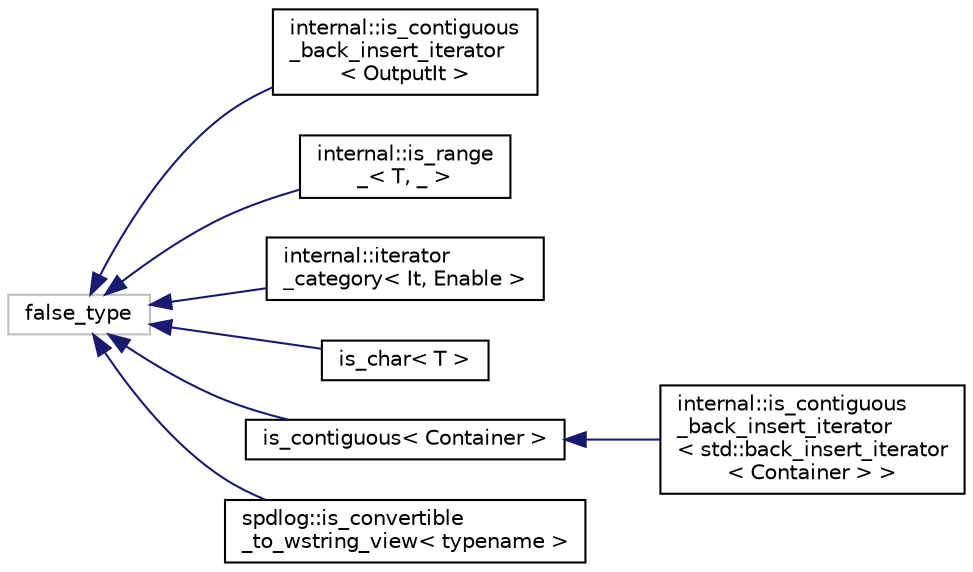 digraph "Иерархия классов. Графический вид."
{
  edge [fontname="Helvetica",fontsize="10",labelfontname="Helvetica",labelfontsize="10"];
  node [fontname="Helvetica",fontsize="10",shape=record];
  rankdir="LR";
  Node241 [label="false_type",height=0.2,width=0.4,color="grey75", fillcolor="white", style="filled"];
  Node241 -> Node0 [dir="back",color="midnightblue",fontsize="10",style="solid",fontname="Helvetica"];
  Node0 [label="internal::is_contiguous\l_back_insert_iterator\l\< OutputIt \>",height=0.2,width=0.4,color="black", fillcolor="white", style="filled",URL="$structinternal_1_1is__contiguous__back__insert__iterator.html"];
  Node241 -> Node243 [dir="back",color="midnightblue",fontsize="10",style="solid",fontname="Helvetica"];
  Node243 [label="internal::is_range\l_\< T, _ \>",height=0.2,width=0.4,color="black", fillcolor="white", style="filled",URL="$structinternal_1_1is__range__.html"];
  Node241 -> Node244 [dir="back",color="midnightblue",fontsize="10",style="solid",fontname="Helvetica"];
  Node244 [label="internal::iterator\l_category\< It, Enable \>",height=0.2,width=0.4,color="black", fillcolor="white", style="filled",URL="$structinternal_1_1iterator__category.html"];
  Node241 -> Node245 [dir="back",color="midnightblue",fontsize="10",style="solid",fontname="Helvetica"];
  Node245 [label="is_char\< T \>",height=0.2,width=0.4,color="black", fillcolor="white", style="filled",URL="$structis__char.html"];
  Node241 -> Node246 [dir="back",color="midnightblue",fontsize="10",style="solid",fontname="Helvetica"];
  Node246 [label="is_contiguous\< Container \>",height=0.2,width=0.4,color="black", fillcolor="white", style="filled",URL="$structis__contiguous.html"];
  Node246 -> Node247 [dir="back",color="midnightblue",fontsize="10",style="solid",fontname="Helvetica"];
  Node247 [label="internal::is_contiguous\l_back_insert_iterator\l\< std::back_insert_iterator\l\< Container \> \>",height=0.2,width=0.4,color="black", fillcolor="white", style="filled",URL="$structinternal_1_1is__contiguous__back__insert__iterator_3_01std_1_1back__insert__iterator_3_01Container_01_4_01_4.html"];
  Node241 -> Node248 [dir="back",color="midnightblue",fontsize="10",style="solid",fontname="Helvetica"];
  Node248 [label="spdlog::is_convertible\l_to_wstring_view\< typename \>",height=0.2,width=0.4,color="black", fillcolor="white", style="filled",URL="$structspdlog_1_1is__convertible__to__wstring__view.html"];
}
